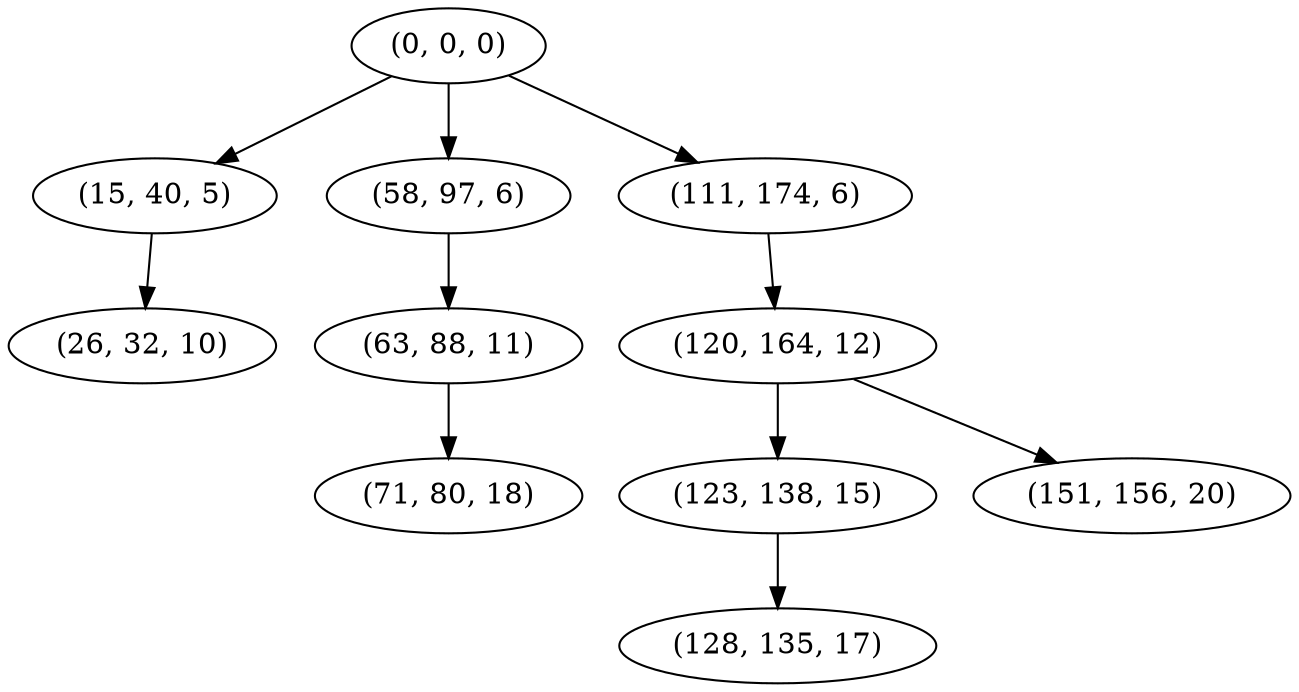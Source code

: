 digraph tree {
    "(0, 0, 0)";
    "(15, 40, 5)";
    "(26, 32, 10)";
    "(58, 97, 6)";
    "(63, 88, 11)";
    "(71, 80, 18)";
    "(111, 174, 6)";
    "(120, 164, 12)";
    "(123, 138, 15)";
    "(128, 135, 17)";
    "(151, 156, 20)";
    "(0, 0, 0)" -> "(15, 40, 5)";
    "(0, 0, 0)" -> "(58, 97, 6)";
    "(0, 0, 0)" -> "(111, 174, 6)";
    "(15, 40, 5)" -> "(26, 32, 10)";
    "(58, 97, 6)" -> "(63, 88, 11)";
    "(63, 88, 11)" -> "(71, 80, 18)";
    "(111, 174, 6)" -> "(120, 164, 12)";
    "(120, 164, 12)" -> "(123, 138, 15)";
    "(120, 164, 12)" -> "(151, 156, 20)";
    "(123, 138, 15)" -> "(128, 135, 17)";
}
